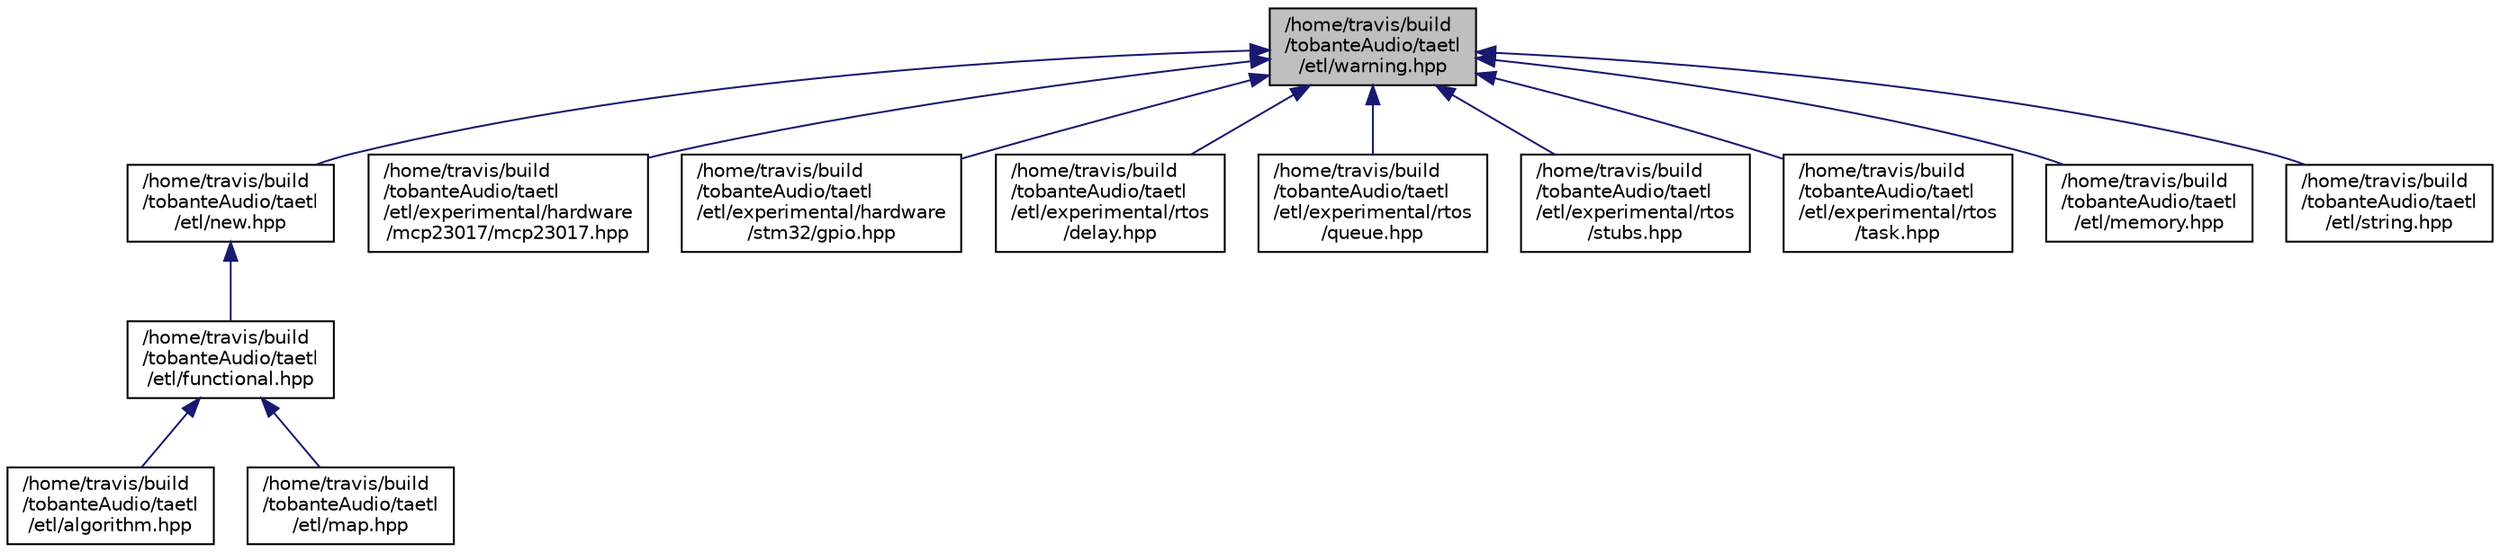 digraph "/home/travis/build/tobanteAudio/taetl/etl/warning.hpp"
{
  edge [fontname="Helvetica",fontsize="10",labelfontname="Helvetica",labelfontsize="10"];
  node [fontname="Helvetica",fontsize="10",shape=record];
  Node1 [label="/home/travis/build\l/tobanteAudio/taetl\l/etl/warning.hpp",height=0.2,width=0.4,color="black", fillcolor="grey75", style="filled", fontcolor="black"];
  Node1 -> Node2 [dir="back",color="midnightblue",fontsize="10",style="solid",fontname="Helvetica"];
  Node2 [label="/home/travis/build\l/tobanteAudio/taetl\l/etl/new.hpp",height=0.2,width=0.4,color="black", fillcolor="white", style="filled",URL="$new_8hpp.html"];
  Node2 -> Node3 [dir="back",color="midnightblue",fontsize="10",style="solid",fontname="Helvetica"];
  Node3 [label="/home/travis/build\l/tobanteAudio/taetl\l/etl/functional.hpp",height=0.2,width=0.4,color="black", fillcolor="white", style="filled",URL="$functional_8hpp.html"];
  Node3 -> Node4 [dir="back",color="midnightblue",fontsize="10",style="solid",fontname="Helvetica"];
  Node4 [label="/home/travis/build\l/tobanteAudio/taetl\l/etl/algorithm.hpp",height=0.2,width=0.4,color="black", fillcolor="white", style="filled",URL="$algorithm_8hpp.html"];
  Node3 -> Node5 [dir="back",color="midnightblue",fontsize="10",style="solid",fontname="Helvetica"];
  Node5 [label="/home/travis/build\l/tobanteAudio/taetl\l/etl/map.hpp",height=0.2,width=0.4,color="black", fillcolor="white", style="filled",URL="$map_8hpp.html"];
  Node1 -> Node6 [dir="back",color="midnightblue",fontsize="10",style="solid",fontname="Helvetica"];
  Node6 [label="/home/travis/build\l/tobanteAudio/taetl\l/etl/experimental/hardware\l/mcp23017/mcp23017.hpp",height=0.2,width=0.4,color="black", fillcolor="white", style="filled",URL="$mcp23017_8hpp.html"];
  Node1 -> Node7 [dir="back",color="midnightblue",fontsize="10",style="solid",fontname="Helvetica"];
  Node7 [label="/home/travis/build\l/tobanteAudio/taetl\l/etl/experimental/hardware\l/stm32/gpio.hpp",height=0.2,width=0.4,color="black", fillcolor="white", style="filled",URL="$gpio_8hpp.html"];
  Node1 -> Node8 [dir="back",color="midnightblue",fontsize="10",style="solid",fontname="Helvetica"];
  Node8 [label="/home/travis/build\l/tobanteAudio/taetl\l/etl/experimental/rtos\l/delay.hpp",height=0.2,width=0.4,color="black", fillcolor="white", style="filled",URL="$delay_8hpp.html"];
  Node1 -> Node9 [dir="back",color="midnightblue",fontsize="10",style="solid",fontname="Helvetica"];
  Node9 [label="/home/travis/build\l/tobanteAudio/taetl\l/etl/experimental/rtos\l/queue.hpp",height=0.2,width=0.4,color="black", fillcolor="white", style="filled",URL="$queue_8hpp.html"];
  Node1 -> Node10 [dir="back",color="midnightblue",fontsize="10",style="solid",fontname="Helvetica"];
  Node10 [label="/home/travis/build\l/tobanteAudio/taetl\l/etl/experimental/rtos\l/stubs.hpp",height=0.2,width=0.4,color="black", fillcolor="white", style="filled",URL="$stubs_8hpp.html"];
  Node1 -> Node11 [dir="back",color="midnightblue",fontsize="10",style="solid",fontname="Helvetica"];
  Node11 [label="/home/travis/build\l/tobanteAudio/taetl\l/etl/experimental/rtos\l/task.hpp",height=0.2,width=0.4,color="black", fillcolor="white", style="filled",URL="$task_8hpp.html"];
  Node1 -> Node12 [dir="back",color="midnightblue",fontsize="10",style="solid",fontname="Helvetica"];
  Node12 [label="/home/travis/build\l/tobanteAudio/taetl\l/etl/memory.hpp",height=0.2,width=0.4,color="black", fillcolor="white", style="filled",URL="$memory_8hpp.html"];
  Node1 -> Node13 [dir="back",color="midnightblue",fontsize="10",style="solid",fontname="Helvetica"];
  Node13 [label="/home/travis/build\l/tobanteAudio/taetl\l/etl/string.hpp",height=0.2,width=0.4,color="black", fillcolor="white", style="filled",URL="$string_8hpp.html"];
}
